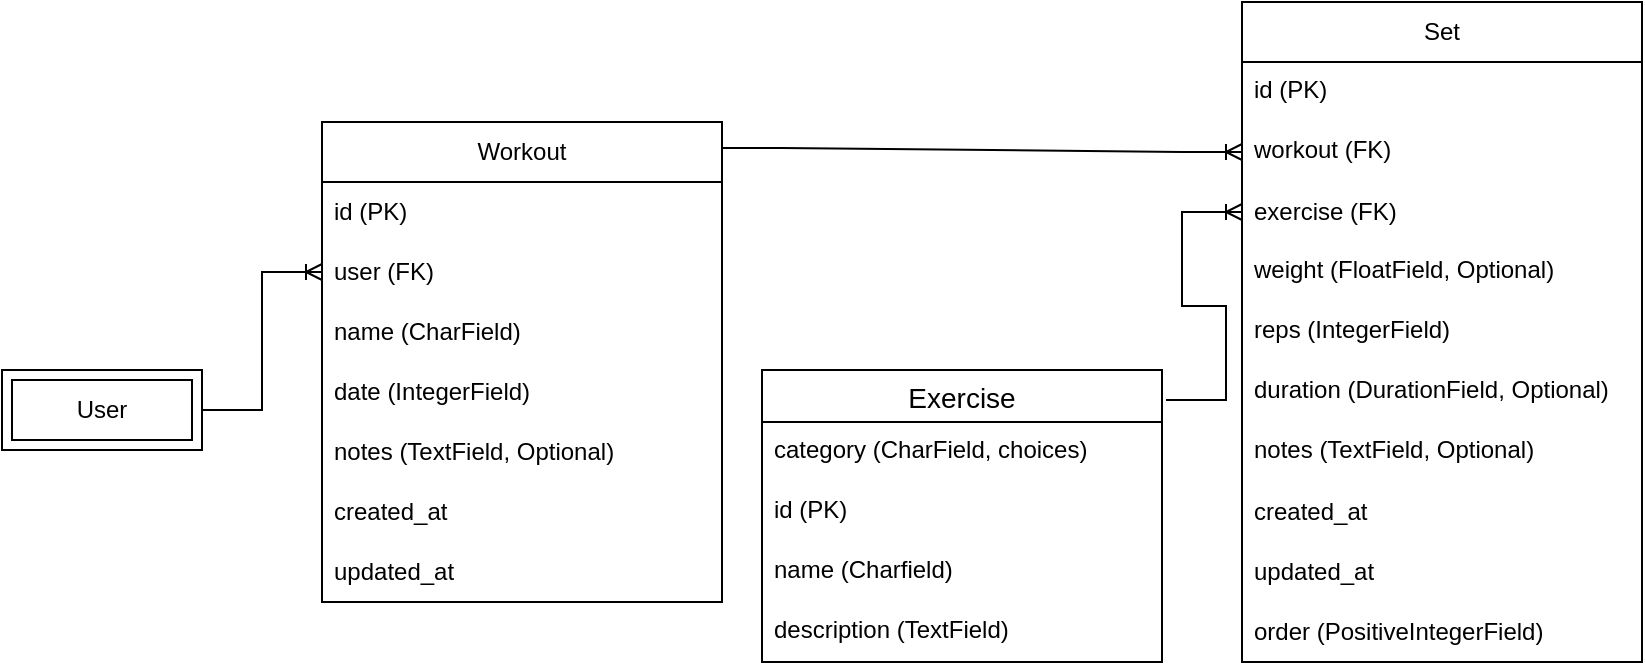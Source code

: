 <mxfile version="27.1.4">
  <diagram name="Page-1" id="s1JIJ3UkpJlVqsWexgTJ">
    <mxGraphModel dx="1074" dy="413" grid="1" gridSize="10" guides="1" tooltips="1" connect="1" arrows="1" fold="1" page="1" pageScale="1" pageWidth="1100" pageHeight="850" math="0" shadow="0">
      <root>
        <mxCell id="0" />
        <mxCell id="1" parent="0" />
        <mxCell id="wPRz7o0SdP8o1VQGHyIE-1" value="Workout" style="swimlane;fontStyle=0;childLayout=stackLayout;horizontal=1;startSize=30;horizontalStack=0;resizeParent=1;resizeParentMax=0;resizeLast=0;collapsible=1;marginBottom=0;whiteSpace=wrap;html=1;" parent="1" vertex="1">
          <mxGeometry x="280" y="200" width="200" height="240" as="geometry" />
        </mxCell>
        <mxCell id="wPRz7o0SdP8o1VQGHyIE-2" value="id (PK)" style="text;strokeColor=none;fillColor=none;align=left;verticalAlign=middle;spacingLeft=4;spacingRight=4;overflow=hidden;points=[[0,0.5],[1,0.5]];portConstraint=eastwest;rotatable=0;whiteSpace=wrap;html=1;" parent="wPRz7o0SdP8o1VQGHyIE-1" vertex="1">
          <mxGeometry y="30" width="200" height="30" as="geometry" />
        </mxCell>
        <mxCell id="wPRz7o0SdP8o1VQGHyIE-7" value="user (FK)" style="text;strokeColor=none;fillColor=none;align=left;verticalAlign=middle;spacingLeft=4;spacingRight=4;overflow=hidden;points=[[0,0.5],[1,0.5]];portConstraint=eastwest;rotatable=0;whiteSpace=wrap;html=1;" parent="wPRz7o0SdP8o1VQGHyIE-1" vertex="1">
          <mxGeometry y="60" width="200" height="30" as="geometry" />
        </mxCell>
        <mxCell id="wPRz7o0SdP8o1VQGHyIE-3" value="name (CharField)" style="text;strokeColor=none;fillColor=none;align=left;verticalAlign=middle;spacingLeft=4;spacingRight=4;overflow=hidden;points=[[0,0.5],[1,0.5]];portConstraint=eastwest;rotatable=0;whiteSpace=wrap;html=1;" parent="wPRz7o0SdP8o1VQGHyIE-1" vertex="1">
          <mxGeometry y="90" width="200" height="30" as="geometry" />
        </mxCell>
        <mxCell id="wPRz7o0SdP8o1VQGHyIE-4" value="date (IntegerField)" style="text;strokeColor=none;fillColor=none;align=left;verticalAlign=middle;spacingLeft=4;spacingRight=4;overflow=hidden;points=[[0,0.5],[1,0.5]];portConstraint=eastwest;rotatable=0;whiteSpace=wrap;html=1;" parent="wPRz7o0SdP8o1VQGHyIE-1" vertex="1">
          <mxGeometry y="120" width="200" height="30" as="geometry" />
        </mxCell>
        <mxCell id="wPRz7o0SdP8o1VQGHyIE-8" value="notes (TextField, Optional)" style="text;strokeColor=none;fillColor=none;align=left;verticalAlign=middle;spacingLeft=4;spacingRight=4;overflow=hidden;points=[[0,0.5],[1,0.5]];portConstraint=eastwest;rotatable=0;whiteSpace=wrap;html=1;" parent="wPRz7o0SdP8o1VQGHyIE-1" vertex="1">
          <mxGeometry y="150" width="200" height="30" as="geometry" />
        </mxCell>
        <mxCell id="wPRz7o0SdP8o1VQGHyIE-6" value="created_at" style="text;strokeColor=none;fillColor=none;align=left;verticalAlign=middle;spacingLeft=4;spacingRight=4;overflow=hidden;points=[[0,0.5],[1,0.5]];portConstraint=eastwest;rotatable=0;whiteSpace=wrap;html=1;" parent="wPRz7o0SdP8o1VQGHyIE-1" vertex="1">
          <mxGeometry y="180" width="200" height="30" as="geometry" />
        </mxCell>
        <mxCell id="wPRz7o0SdP8o1VQGHyIE-5" value="updated_at" style="text;strokeColor=none;fillColor=none;align=left;verticalAlign=middle;spacingLeft=4;spacingRight=4;overflow=hidden;points=[[0,0.5],[1,0.5]];portConstraint=eastwest;rotatable=0;whiteSpace=wrap;html=1;" parent="wPRz7o0SdP8o1VQGHyIE-1" vertex="1">
          <mxGeometry y="210" width="200" height="30" as="geometry" />
        </mxCell>
        <mxCell id="wPRz7o0SdP8o1VQGHyIE-10" value="" style="edgeStyle=entityRelationEdgeStyle;fontSize=12;html=1;endArrow=ERoneToMany;rounded=0;exitX=1;exitY=0.5;exitDx=0;exitDy=0;entryX=0;entryY=0.5;entryDx=0;entryDy=0;" parent="1" source="wPRz7o0SdP8o1VQGHyIE-11" target="wPRz7o0SdP8o1VQGHyIE-7" edge="1">
          <mxGeometry width="100" height="100" relative="1" as="geometry">
            <mxPoint x="280" y="348" as="sourcePoint" />
            <mxPoint x="350" y="224" as="targetPoint" />
            <Array as="points">
              <mxPoint x="320" y="343" />
            </Array>
          </mxGeometry>
        </mxCell>
        <mxCell id="wPRz7o0SdP8o1VQGHyIE-11" value="User" style="shape=ext;margin=3;double=1;whiteSpace=wrap;html=1;align=center;" parent="1" vertex="1">
          <mxGeometry x="120" y="324" width="100" height="40" as="geometry" />
        </mxCell>
        <mxCell id="wPRz7o0SdP8o1VQGHyIE-12" value="Exercise" style="swimlane;fontStyle=0;childLayout=stackLayout;horizontal=1;startSize=26;horizontalStack=0;resizeParent=1;resizeParentMax=0;resizeLast=0;collapsible=1;marginBottom=0;align=center;fontSize=14;" parent="1" vertex="1">
          <mxGeometry x="500" y="324" width="200" height="146" as="geometry" />
        </mxCell>
        <mxCell id="GTpW6Yq1adDL1SNvAZds-2" value="category (CharField, choices&lt;span style=&quot;background-color: transparent; color: light-dark(rgb(0, 0, 0), rgb(255, 255, 255));&quot;&gt;)&lt;/span&gt;" style="text;strokeColor=none;fillColor=none;spacingLeft=4;spacingRight=4;overflow=hidden;rotatable=0;points=[[0,0.5],[1,0.5]];portConstraint=eastwest;fontSize=12;whiteSpace=wrap;html=1;" vertex="1" parent="wPRz7o0SdP8o1VQGHyIE-12">
          <mxGeometry y="26" width="200" height="30" as="geometry" />
        </mxCell>
        <mxCell id="wPRz7o0SdP8o1VQGHyIE-13" value="id (PK)" style="text;strokeColor=none;fillColor=none;spacingLeft=4;spacingRight=4;overflow=hidden;rotatable=0;points=[[0,0.5],[1,0.5]];portConstraint=eastwest;fontSize=12;whiteSpace=wrap;html=1;" parent="wPRz7o0SdP8o1VQGHyIE-12" vertex="1">
          <mxGeometry y="56" width="200" height="30" as="geometry" />
        </mxCell>
        <mxCell id="wPRz7o0SdP8o1VQGHyIE-15" value="name (Charfield)" style="text;strokeColor=none;fillColor=none;spacingLeft=4;spacingRight=4;overflow=hidden;rotatable=0;points=[[0,0.5],[1,0.5]];portConstraint=eastwest;fontSize=12;whiteSpace=wrap;html=1;" parent="wPRz7o0SdP8o1VQGHyIE-12" vertex="1">
          <mxGeometry y="86" width="200" height="30" as="geometry" />
        </mxCell>
        <mxCell id="wPRz7o0SdP8o1VQGHyIE-18" value="description (TextField)" style="text;strokeColor=none;fillColor=none;spacingLeft=4;spacingRight=4;overflow=hidden;rotatable=0;points=[[0,0.5],[1,0.5]];portConstraint=eastwest;fontSize=12;whiteSpace=wrap;html=1;" parent="wPRz7o0SdP8o1VQGHyIE-12" vertex="1">
          <mxGeometry y="116" width="200" height="30" as="geometry" />
        </mxCell>
        <mxCell id="wPRz7o0SdP8o1VQGHyIE-22" value="" style="edgeStyle=entityRelationEdgeStyle;fontSize=12;html=1;endArrow=ERoneToMany;rounded=0;entryX=0;entryY=0.5;entryDx=0;entryDy=0;exitX=1;exitY=0.054;exitDx=0;exitDy=0;exitPerimeter=0;" parent="1" source="wPRz7o0SdP8o1VQGHyIE-1" target="wPRz7o0SdP8o1VQGHyIE-14" edge="1">
          <mxGeometry width="100" height="100" relative="1" as="geometry">
            <mxPoint x="630" y="213" as="sourcePoint" />
            <mxPoint x="630" y="323" as="targetPoint" />
          </mxGeometry>
        </mxCell>
        <mxCell id="dyYlsy-fXhiidrj6e7Cw-1" value="Set" style="swimlane;fontStyle=0;childLayout=stackLayout;horizontal=1;startSize=30;horizontalStack=0;resizeParent=1;resizeParentMax=0;resizeLast=0;collapsible=1;marginBottom=0;whiteSpace=wrap;html=1;" parent="1" vertex="1">
          <mxGeometry x="740" y="140" width="200" height="330" as="geometry" />
        </mxCell>
        <mxCell id="dyYlsy-fXhiidrj6e7Cw-5" value="id (PK)" style="text;strokeColor=none;fillColor=none;spacingLeft=4;spacingRight=4;overflow=hidden;rotatable=0;points=[[0,0.5],[1,0.5]];portConstraint=eastwest;fontSize=12;whiteSpace=wrap;html=1;" parent="dyYlsy-fXhiidrj6e7Cw-1" vertex="1">
          <mxGeometry y="30" width="200" height="30" as="geometry" />
        </mxCell>
        <mxCell id="wPRz7o0SdP8o1VQGHyIE-14" value="workout (FK)" style="text;strokeColor=none;fillColor=none;spacingLeft=4;spacingRight=4;overflow=hidden;rotatable=0;points=[[0,0.5],[1,0.5]];portConstraint=eastwest;fontSize=12;whiteSpace=wrap;html=1;" parent="dyYlsy-fXhiidrj6e7Cw-1" vertex="1">
          <mxGeometry y="60" width="200" height="30" as="geometry" />
        </mxCell>
        <mxCell id="dyYlsy-fXhiidrj6e7Cw-2" value="exercise (FK)" style="text;strokeColor=none;fillColor=none;align=left;verticalAlign=middle;spacingLeft=4;spacingRight=4;overflow=hidden;points=[[0,0.5],[1,0.5]];portConstraint=eastwest;rotatable=0;whiteSpace=wrap;html=1;" parent="dyYlsy-fXhiidrj6e7Cw-1" vertex="1">
          <mxGeometry y="90" width="200" height="30" as="geometry" />
        </mxCell>
        <mxCell id="wPRz7o0SdP8o1VQGHyIE-16" value="weight (FloatField, Optional)" style="text;strokeColor=none;fillColor=none;spacingLeft=4;spacingRight=4;overflow=hidden;rotatable=0;points=[[0,0.5],[1,0.5]];portConstraint=eastwest;fontSize=12;whiteSpace=wrap;html=1;" parent="dyYlsy-fXhiidrj6e7Cw-1" vertex="1">
          <mxGeometry y="120" width="200" height="30" as="geometry" />
        </mxCell>
        <mxCell id="wPRz7o0SdP8o1VQGHyIE-17" value="reps (IntegerField)" style="text;strokeColor=none;fillColor=none;spacingLeft=4;spacingRight=4;overflow=hidden;rotatable=0;points=[[0,0.5],[1,0.5]];portConstraint=eastwest;fontSize=12;whiteSpace=wrap;html=1;" parent="dyYlsy-fXhiidrj6e7Cw-1" vertex="1">
          <mxGeometry y="150" width="200" height="30" as="geometry" />
        </mxCell>
        <mxCell id="wPRz7o0SdP8o1VQGHyIE-21" value="duration (DurationField, Optional)" style="text;strokeColor=none;fillColor=none;spacingLeft=4;spacingRight=4;overflow=hidden;rotatable=0;points=[[0,0.5],[1,0.5]];portConstraint=eastwest;fontSize=12;whiteSpace=wrap;html=1;" parent="dyYlsy-fXhiidrj6e7Cw-1" vertex="1">
          <mxGeometry y="180" width="200" height="30" as="geometry" />
        </mxCell>
        <mxCell id="wPRz7o0SdP8o1VQGHyIE-20" value="notes (TextField, Optional)" style="text;strokeColor=none;fillColor=none;spacingLeft=4;spacingRight=4;overflow=hidden;rotatable=0;points=[[0,0.5],[1,0.5]];portConstraint=eastwest;fontSize=12;whiteSpace=wrap;html=1;" parent="dyYlsy-fXhiidrj6e7Cw-1" vertex="1">
          <mxGeometry y="210" width="200" height="30" as="geometry" />
        </mxCell>
        <mxCell id="dyYlsy-fXhiidrj6e7Cw-6" value="created_at" style="text;strokeColor=none;fillColor=none;align=left;verticalAlign=middle;spacingLeft=4;spacingRight=4;overflow=hidden;points=[[0,0.5],[1,0.5]];portConstraint=eastwest;rotatable=0;whiteSpace=wrap;html=1;" parent="dyYlsy-fXhiidrj6e7Cw-1" vertex="1">
          <mxGeometry y="240" width="200" height="30" as="geometry" />
        </mxCell>
        <mxCell id="dyYlsy-fXhiidrj6e7Cw-7" value="updated_at" style="text;strokeColor=none;fillColor=none;align=left;verticalAlign=middle;spacingLeft=4;spacingRight=4;overflow=hidden;points=[[0,0.5],[1,0.5]];portConstraint=eastwest;rotatable=0;whiteSpace=wrap;html=1;" parent="dyYlsy-fXhiidrj6e7Cw-1" vertex="1">
          <mxGeometry y="270" width="200" height="30" as="geometry" />
        </mxCell>
        <mxCell id="GTpW6Yq1adDL1SNvAZds-1" value="order (PositiveIntegerField)" style="text;strokeColor=none;fillColor=none;align=left;verticalAlign=middle;spacingLeft=4;spacingRight=4;overflow=hidden;points=[[0,0.5],[1,0.5]];portConstraint=eastwest;rotatable=0;whiteSpace=wrap;html=1;" vertex="1" parent="dyYlsy-fXhiidrj6e7Cw-1">
          <mxGeometry y="300" width="200" height="30" as="geometry" />
        </mxCell>
        <mxCell id="dyYlsy-fXhiidrj6e7Cw-8" value="" style="edgeStyle=entityRelationEdgeStyle;fontSize=12;html=1;endArrow=ERoneToMany;rounded=0;exitX=1.01;exitY=0.103;exitDx=0;exitDy=0;exitPerimeter=0;entryX=0;entryY=0.5;entryDx=0;entryDy=0;" parent="1" source="wPRz7o0SdP8o1VQGHyIE-12" target="dyYlsy-fXhiidrj6e7Cw-2" edge="1">
          <mxGeometry width="100" height="100" relative="1" as="geometry">
            <mxPoint x="540" y="410" as="sourcePoint" />
            <mxPoint x="640" y="310" as="targetPoint" />
          </mxGeometry>
        </mxCell>
      </root>
    </mxGraphModel>
  </diagram>
</mxfile>
